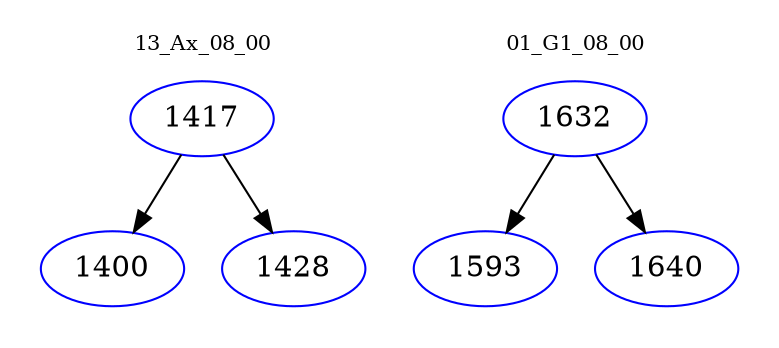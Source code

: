 digraph{
subgraph cluster_0 {
color = white
label = "13_Ax_08_00";
fontsize=10;
T0_1417 [label="1417", color="blue"]
T0_1417 -> T0_1400 [color="black"]
T0_1400 [label="1400", color="blue"]
T0_1417 -> T0_1428 [color="black"]
T0_1428 [label="1428", color="blue"]
}
subgraph cluster_1 {
color = white
label = "01_G1_08_00";
fontsize=10;
T1_1632 [label="1632", color="blue"]
T1_1632 -> T1_1593 [color="black"]
T1_1593 [label="1593", color="blue"]
T1_1632 -> T1_1640 [color="black"]
T1_1640 [label="1640", color="blue"]
}
}
